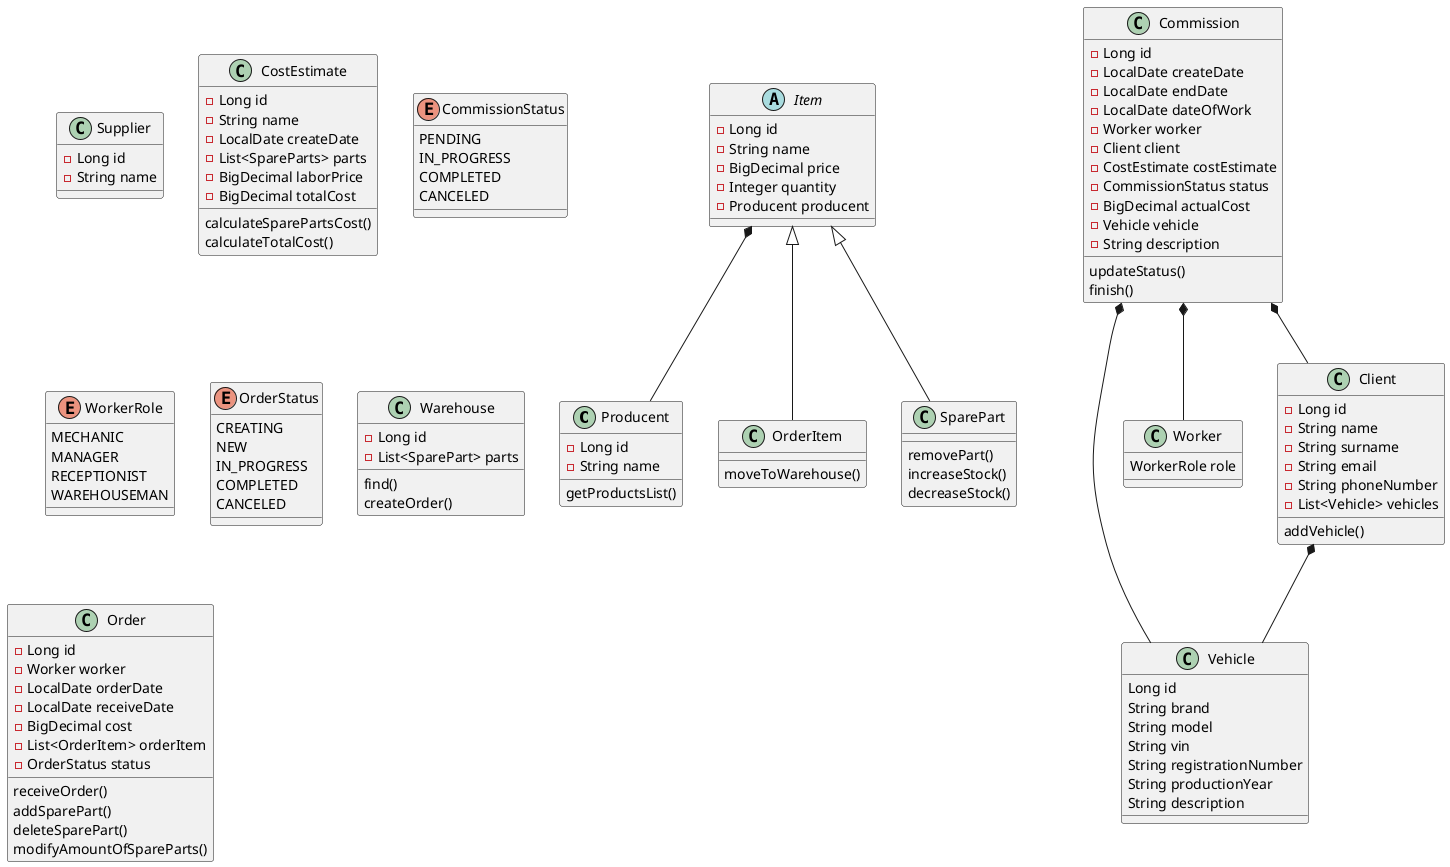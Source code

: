@startuml
'https://plantuml.com/class-diagram


class Producent {
    - Long id
    - String name

    getProductsList()
}

class Supplier {
    - Long id
    - String name
}



class CostEstimate {
    - Long id
    - String name
    - LocalDate createDate
    - List<SpareParts> parts
    - BigDecimal laborPrice
    - BigDecimal totalCost

    calculateSparePartsCost()
    calculateTotalCost()
}


enum CommissionStatus{
    PENDING
    IN_PROGRESS
    COMPLETED
    CANCELED
}

class Commission {
    - Long id
    - LocalDate createDate
    - LocalDate endDate
    'pokrywa sie z podnosnikami
    - LocalDate dateOfWork
    - Worker worker
    - Client client
    - CostEstimate costEstimate
    - CommissionStatus status
    - BigDecimal actualCost
    - Vehicle vehicle
    - String description

    updateStatus()
    finish()
}

class Vehicle {
    Long id
    String brand
    String model
    String vin
    String registrationNumber
    String productionYear
    String description
}


enum WorkerRole {
    MECHANIC
    MANAGER
    RECEPTIONIST
    WAREHOUSEMAN
}

class Worker {
    WorkerRole role
}

enum OrderStatus {
    CREATING
    NEW
    IN_PROGRESS
    COMPLETED
    CANCELED
}

'Our warehouse
class Warehouse {
    - Long id
    - List<SparePart> parts

    find()
    createOrder()
}

abstract class Item {
    - Long id
    - String name
    - BigDecimal price
    - Integer quantity
    - Producent producent
}
'Spare part that is not in warehouse
class OrderItem extends Item {
    moveToWarehouse()
}
'Spare part that is actually in warehouse
class SparePart extends Item {
    removePart()
    increaseStock()
    decreaseStock()
}

class Order {
    - Long id
    - Worker worker
    - LocalDate orderDate
    - LocalDate receiveDate
    - BigDecimal cost
    - List<OrderItem> orderItem
    - OrderStatus status

    'For warehouseman to set status COMPLETED
    receiveOrder()
    addSparePart()
    deleteSparePart()
    modifyAmountOfSpareParts()
}



class Client {
    - Long id
    - String name
    - String surname
    - String email
    - String phoneNumber
    - List<Vehicle> vehicles

    addVehicle()
}




Item *-- Producent

Commission *-- Client
Commission *-- Worker
Commission *-- Vehicle

Client *-- Vehicle

'abstract class AbstractList
'abstract AbstractCollection
'interface List
'interface Collection
'
'
'
'List <|-- AbstractList
'Collection <|-- AbstractCollection
'
'Collection <|- List
'AbstractCollection <|- AbstractList
'AbstractList <|-- ArrayList
'
'class ArrayList {
'Object[] elementData
'size()
'}

@enduml